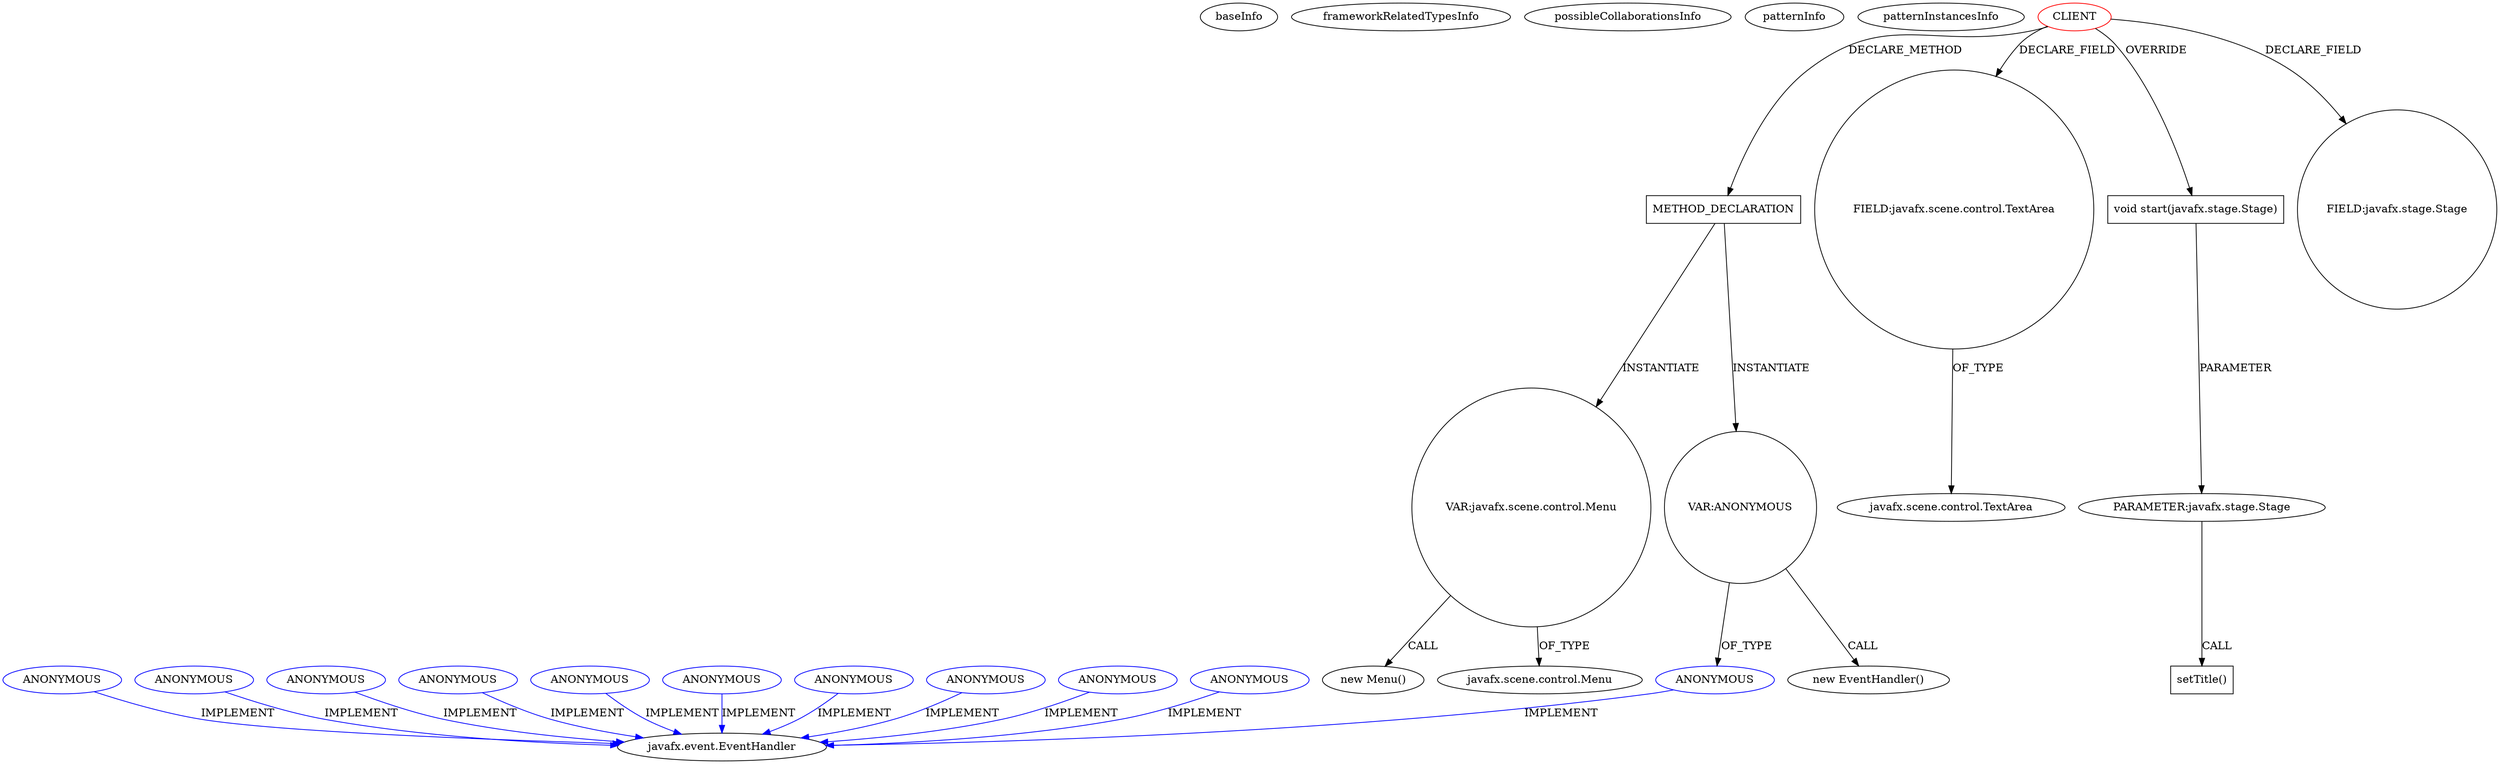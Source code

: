 digraph {
baseInfo[graphId=1817,category="pattern",isAnonymous=false,possibleRelation=false]
frameworkRelatedTypesInfo[]
possibleCollaborationsInfo[]
patternInfo[frequency=2.0,patternRootClient=0]
patternInstancesInfo[0="indysvision-EatWorldEditor~/indysvision-EatWorldEditor/EatWorldEditor-master/src/com/indyvision/eatworld/editor/Main.java~Main~3178",1="Zulukas-IJA~/Zulukas-IJA/IJA-master/src/InsightJournalApplication/GUI.java~GUI~1631"]
636[label="new Menu()",vertexType="CONSTRUCTOR_CALL",isFrameworkType=false]
637[label="VAR:javafx.scene.control.Menu",vertexType="VARIABLE_EXPRESION",isFrameworkType=false,shape=circle]
638[label="javafx.scene.control.Menu",vertexType="FRAMEWORK_CLASS_TYPE",isFrameworkType=false]
629[label="METHOD_DECLARATION",vertexType="CLIENT_METHOD_DECLARATION",isFrameworkType=false,shape=box]
0[label="CLIENT",vertexType="ROOT_CLIENT_CLASS_DECLARATION",isFrameworkType=false,color=red]
6[label="FIELD:javafx.scene.control.TextArea",vertexType="FIELD_DECLARATION",isFrameworkType=false,shape=circle]
24[label="void start(javafx.stage.Stage)",vertexType="OVERRIDING_METHOD_DECLARATION",isFrameworkType=false,shape=box]
25[label="PARAMETER:javafx.stage.Stage",vertexType="PARAMETER_DECLARATION",isFrameworkType=false]
7[label="javafx.scene.control.TextArea",vertexType="FRAMEWORK_CLASS_TYPE",isFrameworkType=false]
2[label="FIELD:javafx.stage.Stage",vertexType="FIELD_DECLARATION",isFrameworkType=false,shape=circle]
28[label="setTitle()",vertexType="INSIDE_CALL",isFrameworkType=false,shape=box]
676[label="VAR:ANONYMOUS",vertexType="VARIABLE_EXPRESION",isFrameworkType=false,shape=circle]
677[label="ANONYMOUS",vertexType="REFERENCE_ANONYMOUS_DECLARATION",isFrameworkType=false,color=blue]
675[label="new EventHandler()",vertexType="CONSTRUCTOR_CALL",isFrameworkType=false]
138[label="javafx.event.EventHandler",vertexType="FRAMEWORK_INTERFACE_TYPE",isFrameworkType=false]
161[label="ANONYMOUS",vertexType="REFERENCE_ANONYMOUS_DECLARATION",isFrameworkType=false,color=blue]
459[label="ANONYMOUS",vertexType="REFERENCE_ANONYMOUS_DECLARATION",isFrameworkType=false,color=blue]
179[label="ANONYMOUS",vertexType="REFERENCE_ANONYMOUS_DECLARATION",isFrameworkType=false,color=blue]
480[label="ANONYMOUS",vertexType="REFERENCE_ANONYMOUS_DECLARATION",isFrameworkType=false,color=blue]
334[label="ANONYMOUS",vertexType="REFERENCE_ANONYMOUS_DECLARATION",isFrameworkType=false,color=blue]
352[label="ANONYMOUS",vertexType="REFERENCE_ANONYMOUS_DECLARATION",isFrameworkType=false,color=blue]
745[label="ANONYMOUS",vertexType="REFERENCE_ANONYMOUS_DECLARATION",isFrameworkType=false,color=blue]
789[label="ANONYMOUS",vertexType="REFERENCE_ANONYMOUS_DECLARATION",isFrameworkType=false,color=blue]
656[label="ANONYMOUS",vertexType="REFERENCE_ANONYMOUS_DECLARATION",isFrameworkType=false,color=blue]
263[label="ANONYMOUS",vertexType="REFERENCE_ANONYMOUS_DECLARATION",isFrameworkType=false,color=blue]
0->6[label="DECLARE_FIELD"]
263->138[label="IMPLEMENT",color=blue]
745->138[label="IMPLEMENT",color=blue]
25->28[label="CALL"]
161->138[label="IMPLEMENT",color=blue]
334->138[label="IMPLEMENT",color=blue]
656->138[label="IMPLEMENT",color=blue]
24->25[label="PARAMETER"]
629->676[label="INSTANTIATE"]
637->638[label="OF_TYPE"]
480->138[label="IMPLEMENT",color=blue]
637->636[label="CALL"]
629->637[label="INSTANTIATE"]
352->138[label="IMPLEMENT",color=blue]
0->2[label="DECLARE_FIELD"]
676->677[label="OF_TYPE"]
179->138[label="IMPLEMENT",color=blue]
0->24[label="OVERRIDE"]
677->138[label="IMPLEMENT",color=blue]
6->7[label="OF_TYPE"]
676->675[label="CALL"]
459->138[label="IMPLEMENT",color=blue]
789->138[label="IMPLEMENT",color=blue]
0->629[label="DECLARE_METHOD"]
}
